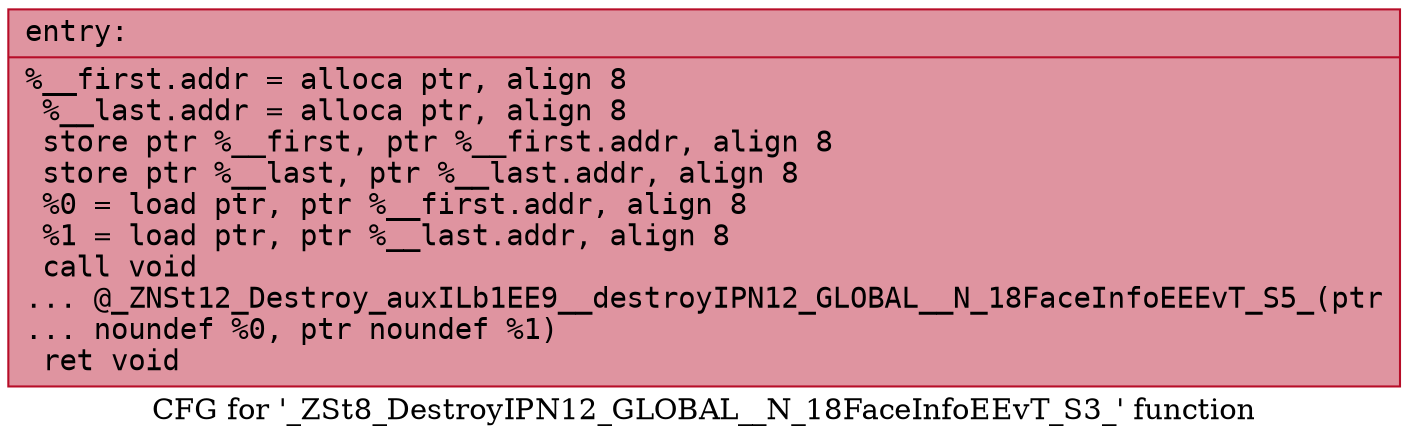 digraph "CFG for '_ZSt8_DestroyIPN12_GLOBAL__N_18FaceInfoEEvT_S3_' function" {
	label="CFG for '_ZSt8_DestroyIPN12_GLOBAL__N_18FaceInfoEEvT_S3_' function";

	Node0x55dfe4c79bf0 [shape=record,color="#b70d28ff", style=filled, fillcolor="#b70d2870" fontname="Courier",label="{entry:\l|  %__first.addr = alloca ptr, align 8\l  %__last.addr = alloca ptr, align 8\l  store ptr %__first, ptr %__first.addr, align 8\l  store ptr %__last, ptr %__last.addr, align 8\l  %0 = load ptr, ptr %__first.addr, align 8\l  %1 = load ptr, ptr %__last.addr, align 8\l  call void\l... @_ZNSt12_Destroy_auxILb1EE9__destroyIPN12_GLOBAL__N_18FaceInfoEEEvT_S5_(ptr\l... noundef %0, ptr noundef %1)\l  ret void\l}"];
}
